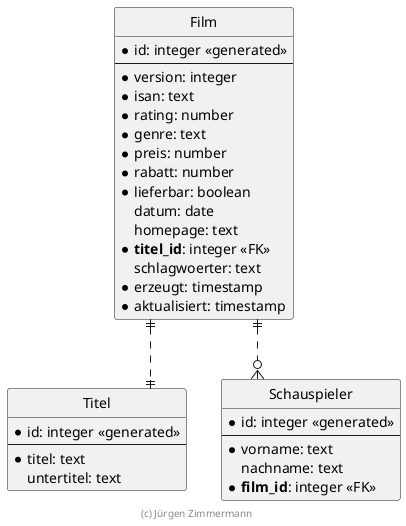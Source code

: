 ' Copyright (C) 2019 - present Juergen Zimmermann, Hochschule Karlsruhe
'
' This program is free software: you can redistribute it and/or modify
' it under the terms of the GNU General Public License as published by
' the Free Software Foundation, either version 3 of the License, or
' (at your option) any later version.
'
' This program is distributed in the hope that it will be useful,
' but WITHOUT ANY WARRANTY; without even the implied warranty of
' MERCHANTABILITY or FITNESS FOR A PARTICULAR PURPOSE.  See the
' GNU General Public License for more details.
'
' You should have received a copy of the GNU General Public License
' along with this program.  If not, see <https://www.gnu.org/licenses/>.

' Preview durch <Alt>d

@startuml ER Diagramm

' hide the spot
hide circle

' evtl. Prbleme mit Kraehenfuessen vermeiden
skinparam linetype ortho

entity "Film" {
  * id: integer <<generated>>
  --
  * version: integer
  * isan: text
  * rating: number
  * genre: text
  * preis: number
  * rabatt: number
  * lieferbar: boolean
    datum: date
    homepage: text
  * **titel_id**: integer <<FK>>
    schlagwoerter: text
  * erzeugt: timestamp
  * aktualisiert: timestamp
}

entity "Titel" {
  * id: integer <<generated>>
  --
  * titel: text
    untertitel: text
}

entity "Schauspieler" {
  * id: integer <<generated>>
  --
  * vorname: text
    nachname: text
  * **film_id**: integer <<FK>>
}

Film ||..|| Titel
Film ||..o{ Schauspieler

footer (c) Jürgen Zimmermann

@enduml
